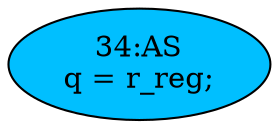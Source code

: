 strict digraph "" {
	node [label="\N"];
	"34:AS"	[ast="<pyverilog.vparser.ast.Assign object at 0x7fe60a6e55d0>",
		def_var="['q']",
		fillcolor=deepskyblue,
		label="34:AS
q = r_reg;",
		statements="[]",
		style=filled,
		typ=Assign,
		use_var="['r_reg']"];
}
